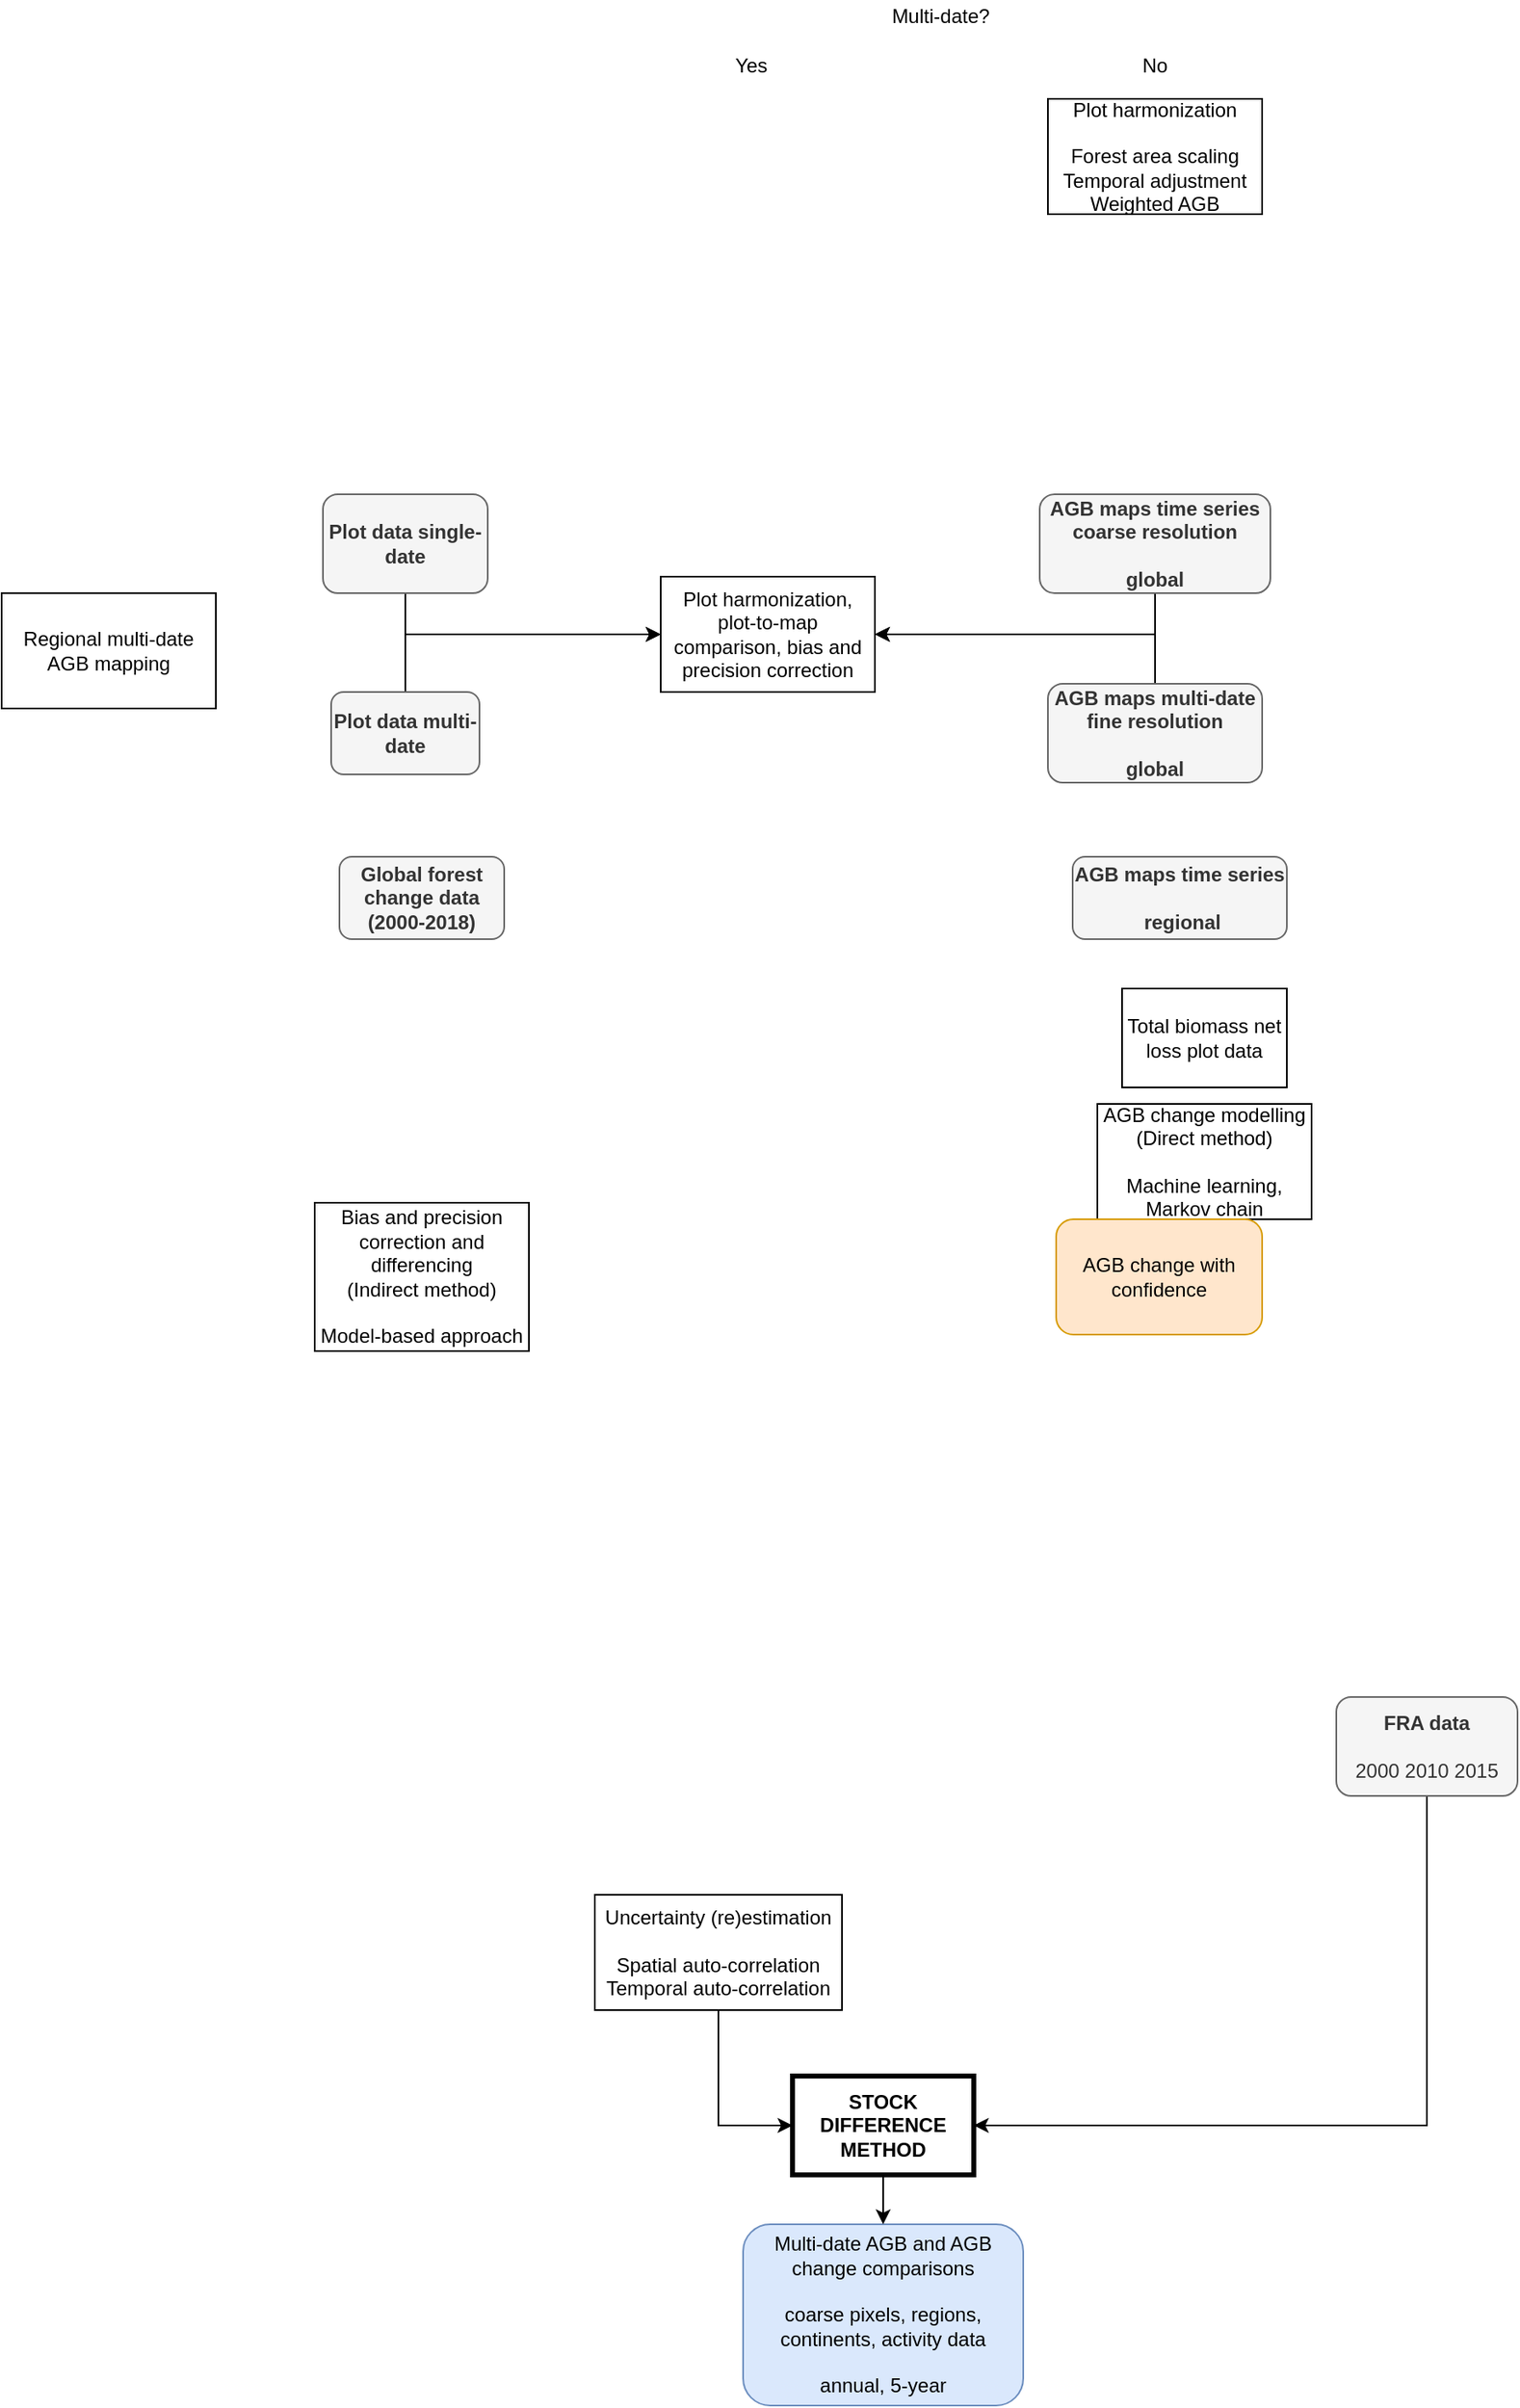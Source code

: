 <mxfile version="13.6.6" type="github"><diagram id="7Rsvs0vOTl0MpOckWxuK" name="Page-1"><mxGraphModel dx="2272" dy="1862" grid="1" gridSize="10" guides="1" tooltips="1" connect="1" arrows="1" fold="1" page="1" pageScale="1" pageWidth="850" pageHeight="1100" math="0" shadow="0"><root><mxCell id="0"/><mxCell id="1" parent="0"/><mxCell id="sPtuqEH-0CU76L_9MhWu-2" value="AGB change modelling&lt;br&gt;(Direct method)&lt;br&gt;&lt;br&gt;Machine learning, Markov chain" style="rounded=0;whiteSpace=wrap;html=1;" vertex="1" parent="1"><mxGeometry x="585" width="130" height="70" as="geometry"/></mxCell><mxCell id="sPtuqEH-0CU76L_9MhWu-9" value="&lt;b&gt;AGB maps time series&lt;br&gt;&lt;br&gt;&amp;nbsp;regional&lt;/b&gt;" style="rounded=1;whiteSpace=wrap;html=1;fillColor=#f5f5f5;strokeColor=#666666;fontColor=#333333;" vertex="1" parent="1"><mxGeometry x="570" y="-150" width="130" height="50" as="geometry"/></mxCell><mxCell id="sPtuqEH-0CU76L_9MhWu-11" value="Bias and precision correction and differencing &lt;br&gt;(Indirect method)&lt;br&gt;&lt;br&gt;Model-based approach" style="rounded=0;whiteSpace=wrap;html=1;" vertex="1" parent="1"><mxGeometry x="110" y="60" width="130" height="90" as="geometry"/></mxCell><mxCell id="sPtuqEH-0CU76L_9MhWu-58" style="edgeStyle=orthogonalEdgeStyle;rounded=0;orthogonalLoop=1;jettySize=auto;html=1;exitX=0.5;exitY=0;exitDx=0;exitDy=0;entryX=0;entryY=0.5;entryDx=0;entryDy=0;" edge="1" parent="1" source="sPtuqEH-0CU76L_9MhWu-14" target="sPtuqEH-0CU76L_9MhWu-49"><mxGeometry relative="1" as="geometry"/></mxCell><mxCell id="sPtuqEH-0CU76L_9MhWu-14" value="&lt;b&gt;Plot data multi-date&lt;/b&gt;" style="rounded=1;whiteSpace=wrap;html=1;fillColor=#f5f5f5;strokeColor=#666666;fontColor=#333333;" vertex="1" parent="1"><mxGeometry x="120" y="-250" width="90" height="50" as="geometry"/></mxCell><mxCell id="sPtuqEH-0CU76L_9MhWu-15" style="edgeStyle=orthogonalEdgeStyle;rounded=0;orthogonalLoop=1;jettySize=auto;html=1;exitX=0.5;exitY=1;exitDx=0;exitDy=0;entryX=1;entryY=0.5;entryDx=0;entryDy=0;" edge="1" parent="1" source="sPtuqEH-0CU76L_9MhWu-16" target="sPtuqEH-0CU76L_9MhWu-21"><mxGeometry relative="1" as="geometry"/></mxCell><mxCell id="sPtuqEH-0CU76L_9MhWu-16" value="&lt;b&gt;FRA data&lt;br&gt;&lt;/b&gt;&lt;br&gt;2000 2010 2015" style="rounded=1;whiteSpace=wrap;html=1;fillColor=#f5f5f5;strokeColor=#666666;fontColor=#333333;" vertex="1" parent="1"><mxGeometry x="730" y="360" width="110" height="60" as="geometry"/></mxCell><mxCell id="sPtuqEH-0CU76L_9MhWu-17" style="edgeStyle=orthogonalEdgeStyle;rounded=0;orthogonalLoop=1;jettySize=auto;html=1;exitX=0.5;exitY=1;exitDx=0;exitDy=0;entryX=0;entryY=0.5;entryDx=0;entryDy=0;" edge="1" parent="1" source="sPtuqEH-0CU76L_9MhWu-18" target="sPtuqEH-0CU76L_9MhWu-21"><mxGeometry relative="1" as="geometry"><mxPoint x="355" y="560" as="targetPoint"/></mxGeometry></mxCell><mxCell id="sPtuqEH-0CU76L_9MhWu-18" value="Uncertainty (re)estimation&lt;br&gt;&lt;br&gt;Spatial auto-correlation&lt;br&gt;Temporal auto-correlation" style="rounded=0;whiteSpace=wrap;html=1;" vertex="1" parent="1"><mxGeometry x="280" y="480" width="150" height="70" as="geometry"/></mxCell><mxCell id="sPtuqEH-0CU76L_9MhWu-19" value="Multi-date AGB and AGB change comparisons&lt;br&gt;&lt;br&gt;coarse pixels, regions, continents, activity data&lt;br&gt;&lt;br&gt;annual, 5-year" style="rounded=1;whiteSpace=wrap;html=1;fillColor=#dae8fc;strokeColor=#6c8ebf;" vertex="1" parent="1"><mxGeometry x="370" y="680" width="170" height="110" as="geometry"/></mxCell><mxCell id="sPtuqEH-0CU76L_9MhWu-20" style="edgeStyle=orthogonalEdgeStyle;rounded=0;orthogonalLoop=1;jettySize=auto;html=1;exitX=0.5;exitY=1;exitDx=0;exitDy=0;" edge="1" parent="1" source="sPtuqEH-0CU76L_9MhWu-21" target="sPtuqEH-0CU76L_9MhWu-19"><mxGeometry relative="1" as="geometry"/></mxCell><mxCell id="sPtuqEH-0CU76L_9MhWu-21" value="STOCK DIFFERENCE METHOD" style="rounded=0;whiteSpace=wrap;html=1;fontStyle=1;strokeWidth=3;" vertex="1" parent="1"><mxGeometry x="400" y="590" width="110" height="60" as="geometry"/></mxCell><mxCell id="sPtuqEH-0CU76L_9MhWu-24" value="Plot harmonization&lt;br&gt;&lt;br&gt;Forest area scaling&lt;br&gt;Temporal adjustment&lt;br&gt;Weighted AGB" style="rounded=0;whiteSpace=wrap;html=1;" vertex="1" parent="1"><mxGeometry x="555" y="-610" width="130" height="70" as="geometry"/></mxCell><mxCell id="sPtuqEH-0CU76L_9MhWu-57" style="edgeStyle=orthogonalEdgeStyle;rounded=0;orthogonalLoop=1;jettySize=auto;html=1;exitX=0.5;exitY=1;exitDx=0;exitDy=0;entryX=0;entryY=0.5;entryDx=0;entryDy=0;" edge="1" parent="1" source="sPtuqEH-0CU76L_9MhWu-26" target="sPtuqEH-0CU76L_9MhWu-49"><mxGeometry relative="1" as="geometry"/></mxCell><mxCell id="sPtuqEH-0CU76L_9MhWu-26" value="&lt;b&gt;Plot data single-date&lt;/b&gt;" style="rounded=1;whiteSpace=wrap;html=1;fillColor=#f5f5f5;strokeColor=#666666;fontColor=#333333;" vertex="1" parent="1"><mxGeometry x="115" y="-370" width="100" height="60" as="geometry"/></mxCell><mxCell id="sPtuqEH-0CU76L_9MhWu-28" value="AGB change with confidence" style="rounded=1;whiteSpace=wrap;html=1;fillColor=#ffe6cc;strokeColor=#d79b00;" vertex="1" parent="1"><mxGeometry x="560" y="70" width="125" height="70" as="geometry"/></mxCell><mxCell id="sPtuqEH-0CU76L_9MhWu-36" value="&lt;b&gt;Global forest change data (2000-2018)&lt;/b&gt;" style="rounded=1;whiteSpace=wrap;html=1;fillColor=#f5f5f5;strokeColor=#666666;fontColor=#333333;" vertex="1" parent="1"><mxGeometry x="125" y="-150" width="100" height="50" as="geometry"/></mxCell><mxCell id="sPtuqEH-0CU76L_9MhWu-38" value="Total biomass net loss plot data" style="rounded=0;whiteSpace=wrap;html=1;" vertex="1" parent="1"><mxGeometry x="600" y="-70" width="100" height="60" as="geometry"/></mxCell><mxCell id="sPtuqEH-0CU76L_9MhWu-40" value="Multi-date?" style="text;html=1;strokeColor=none;fillColor=none;align=center;verticalAlign=middle;whiteSpace=wrap;rounded=0;" vertex="1" parent="1"><mxGeometry x="440" y="-670" width="100" height="20" as="geometry"/></mxCell><mxCell id="sPtuqEH-0CU76L_9MhWu-42" value="No" style="text;html=1;strokeColor=none;fillColor=none;align=center;verticalAlign=middle;whiteSpace=wrap;rounded=0;" vertex="1" parent="1"><mxGeometry x="600" y="-640" width="40" height="20" as="geometry"/></mxCell><mxCell id="sPtuqEH-0CU76L_9MhWu-43" value="Regional multi-date AGB mapping" style="rounded=0;whiteSpace=wrap;html=1;" vertex="1" parent="1"><mxGeometry x="-80" y="-310" width="130" height="70" as="geometry"/></mxCell><mxCell id="sPtuqEH-0CU76L_9MhWu-44" value="Yes" style="text;html=1;strokeColor=none;fillColor=none;align=center;verticalAlign=middle;whiteSpace=wrap;rounded=0;" vertex="1" parent="1"><mxGeometry x="355" y="-640" width="40" height="20" as="geometry"/></mxCell><mxCell id="sPtuqEH-0CU76L_9MhWu-59" style="edgeStyle=orthogonalEdgeStyle;rounded=0;orthogonalLoop=1;jettySize=auto;html=1;exitX=0.5;exitY=1;exitDx=0;exitDy=0;entryX=1;entryY=0.5;entryDx=0;entryDy=0;" edge="1" parent="1" source="sPtuqEH-0CU76L_9MhWu-47" target="sPtuqEH-0CU76L_9MhWu-49"><mxGeometry relative="1" as="geometry"/></mxCell><mxCell id="sPtuqEH-0CU76L_9MhWu-47" value="&lt;b&gt;AGB maps time series &lt;br&gt;coarse resolution&lt;br&gt;&lt;br&gt;global&lt;br&gt;&lt;/b&gt;" style="rounded=1;whiteSpace=wrap;html=1;fillColor=#f5f5f5;strokeColor=#666666;fontColor=#333333;" vertex="1" parent="1"><mxGeometry x="550" y="-370" width="140" height="60" as="geometry"/></mxCell><mxCell id="sPtuqEH-0CU76L_9MhWu-60" style="edgeStyle=orthogonalEdgeStyle;rounded=0;orthogonalLoop=1;jettySize=auto;html=1;exitX=0.5;exitY=0;exitDx=0;exitDy=0;entryX=1;entryY=0.5;entryDx=0;entryDy=0;" edge="1" parent="1" source="sPtuqEH-0CU76L_9MhWu-48" target="sPtuqEH-0CU76L_9MhWu-49"><mxGeometry relative="1" as="geometry"/></mxCell><mxCell id="sPtuqEH-0CU76L_9MhWu-48" value="&lt;b&gt;AGB maps multi-date &lt;br&gt;fine resolution&lt;br&gt;&lt;br&gt;global&lt;br&gt;&lt;/b&gt;" style="rounded=1;whiteSpace=wrap;html=1;fillColor=#f5f5f5;strokeColor=#666666;fontColor=#333333;" vertex="1" parent="1"><mxGeometry x="555" y="-255" width="130" height="60" as="geometry"/></mxCell><mxCell id="sPtuqEH-0CU76L_9MhWu-49" value="Plot harmonization, plot-to-map comparison, bias and precision correction" style="rounded=0;whiteSpace=wrap;html=1;" vertex="1" parent="1"><mxGeometry x="320" y="-320" width="130" height="70" as="geometry"/></mxCell></root></mxGraphModel></diagram></mxfile>